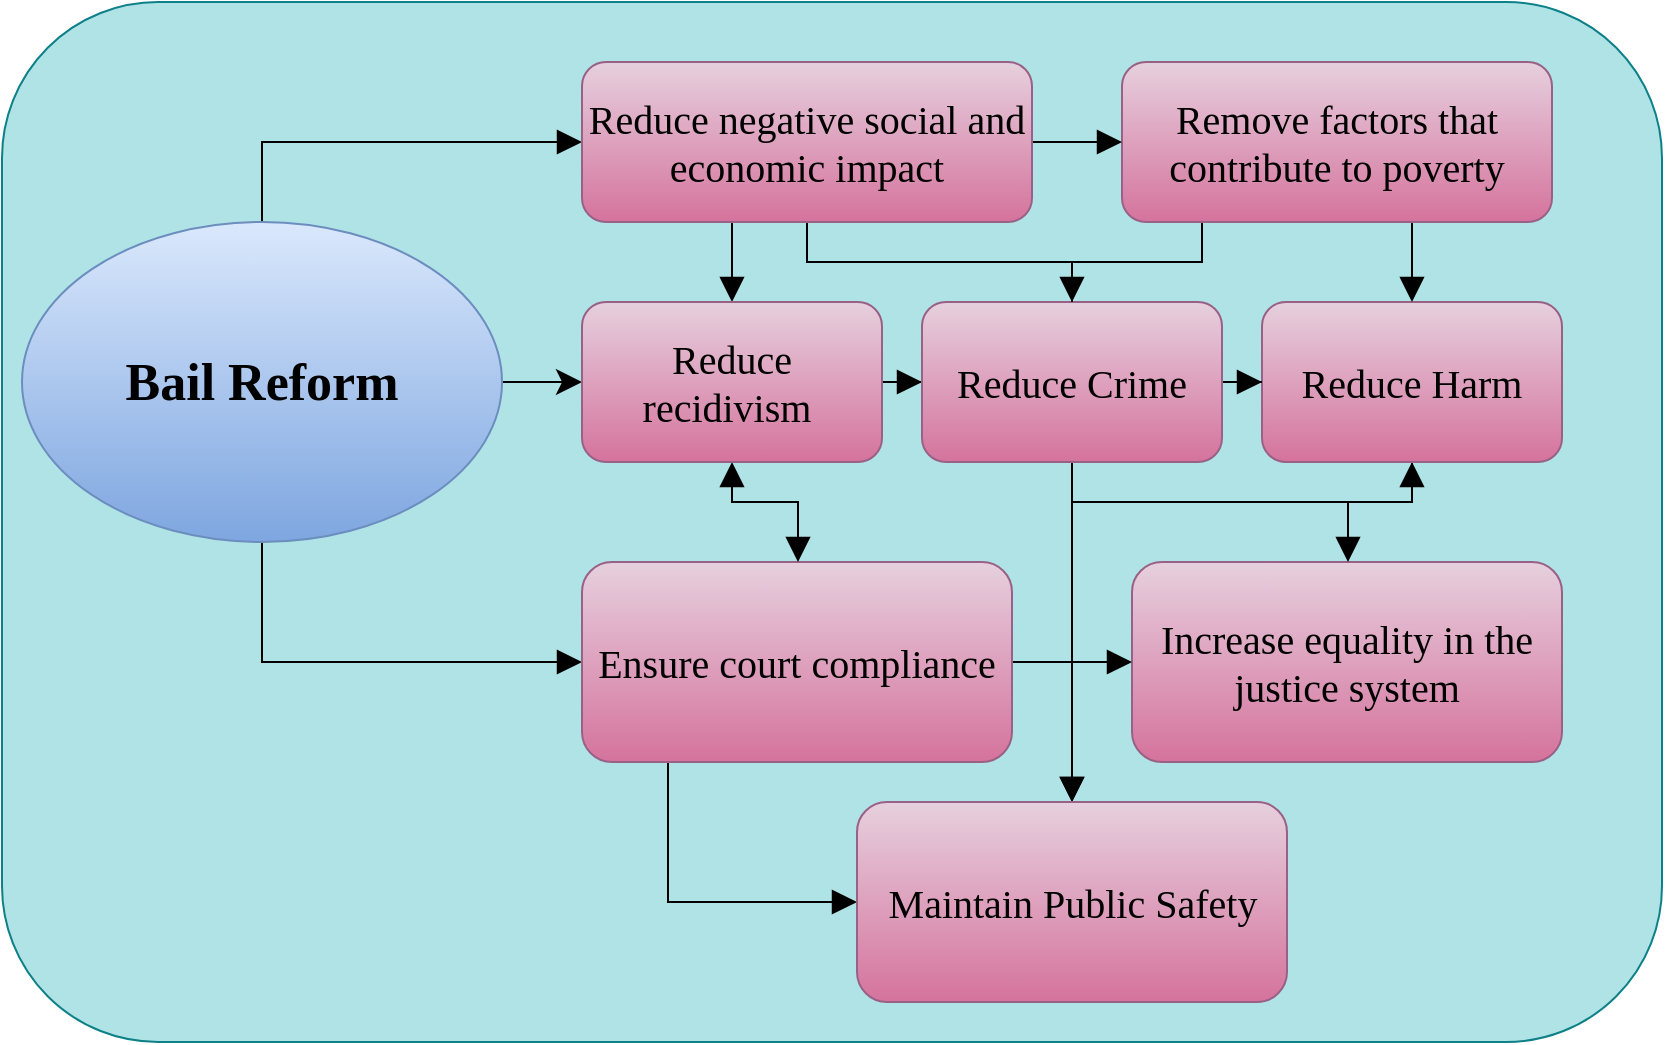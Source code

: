 <mxfile version="20.8.10" type="device"><diagram id="C5RBs43oDa-KdzZeNtuy" name="Page-1"><mxGraphModel dx="1036" dy="1776" grid="1" gridSize="10" guides="1" tooltips="1" connect="1" arrows="1" fold="1" page="1" pageScale="1" pageWidth="827" pageHeight="1169" math="0" shadow="0"><root><mxCell id="WIyWlLk6GJQsqaUBKTNV-0"/><mxCell id="WIyWlLk6GJQsqaUBKTNV-1" parent="WIyWlLk6GJQsqaUBKTNV-0"/><mxCell id="Qbljjmio5SMRVjwgsayw-72" value="" style="rounded=1;whiteSpace=wrap;html=1;fontFamily=Georgia;fontSize=20;fillColor=#b0e3e6;strokeColor=#0e8088;" vertex="1" parent="WIyWlLk6GJQsqaUBKTNV-1"><mxGeometry y="-90" width="830" height="520" as="geometry"/></mxCell><mxCell id="Qbljjmio5SMRVjwgsayw-20" value="" style="edgeStyle=orthogonalEdgeStyle;rounded=0;orthogonalLoop=1;jettySize=auto;html=1;fontFamily=Georgia;fontSize=20;endSize=10;" edge="1" parent="WIyWlLk6GJQsqaUBKTNV-1" source="Qbljjmio5SMRVjwgsayw-3" target="Qbljjmio5SMRVjwgsayw-7"><mxGeometry relative="1" as="geometry"/></mxCell><mxCell id="Qbljjmio5SMRVjwgsayw-68" style="edgeStyle=orthogonalEdgeStyle;rounded=0;orthogonalLoop=1;jettySize=auto;html=1;fontFamily=Georgia;fontSize=20;startArrow=none;startFill=0;endArrow=block;endFill=1;startSize=10;endSize=10;" edge="1" parent="WIyWlLk6GJQsqaUBKTNV-1" source="Qbljjmio5SMRVjwgsayw-3" target="Qbljjmio5SMRVjwgsayw-5"><mxGeometry relative="1" as="geometry"><Array as="points"><mxPoint x="130" y="240"/></Array></mxGeometry></mxCell><mxCell id="Qbljjmio5SMRVjwgsayw-82" style="edgeStyle=orthogonalEdgeStyle;rounded=0;orthogonalLoop=1;jettySize=auto;html=1;fontFamily=Georgia;fontSize=20;startArrow=none;startFill=0;endArrow=block;endFill=1;startSize=10;endSize=10;" edge="1" parent="WIyWlLk6GJQsqaUBKTNV-1" source="Qbljjmio5SMRVjwgsayw-3" target="Qbljjmio5SMRVjwgsayw-75"><mxGeometry relative="1" as="geometry"><Array as="points"><mxPoint x="130" y="-20"/></Array></mxGeometry></mxCell><mxCell id="Qbljjmio5SMRVjwgsayw-3" value="&lt;font size=&quot;1&quot; face=&quot;Georgia&quot;&gt;&lt;b style=&quot;font-size: 26px;&quot;&gt;Bail Reform&lt;/b&gt;&lt;/font&gt;" style="ellipse;whiteSpace=wrap;html=1;fillColor=#dae8fc;strokeColor=#6c8ebf;gradientColor=#7ea6e0;" vertex="1" parent="WIyWlLk6GJQsqaUBKTNV-1"><mxGeometry x="10" y="20" width="240" height="160" as="geometry"/></mxCell><mxCell id="Qbljjmio5SMRVjwgsayw-4" value="Increase equality in the justice system" style="rounded=1;whiteSpace=wrap;html=1;fontFamily=Georgia;fontSize=20;fillColor=#e6d0de;gradientColor=#d5739d;strokeColor=#996185;" vertex="1" parent="WIyWlLk6GJQsqaUBKTNV-1"><mxGeometry x="565" y="190" width="215" height="100" as="geometry"/></mxCell><mxCell id="Qbljjmio5SMRVjwgsayw-27" style="edgeStyle=orthogonalEdgeStyle;rounded=0;orthogonalLoop=1;jettySize=auto;html=1;fontFamily=Georgia;fontSize=20;endArrow=block;endFill=1;endSize=10;" edge="1" parent="WIyWlLk6GJQsqaUBKTNV-1" source="Qbljjmio5SMRVjwgsayw-5" target="Qbljjmio5SMRVjwgsayw-11"><mxGeometry relative="1" as="geometry"><Array as="points"><mxPoint x="333" y="360"/></Array></mxGeometry></mxCell><mxCell id="Qbljjmio5SMRVjwgsayw-54" style="edgeStyle=orthogonalEdgeStyle;rounded=0;orthogonalLoop=1;jettySize=auto;html=1;fontFamily=Georgia;fontSize=20;endArrow=block;endFill=1;endSize=10;" edge="1" parent="WIyWlLk6GJQsqaUBKTNV-1" source="Qbljjmio5SMRVjwgsayw-5" target="Qbljjmio5SMRVjwgsayw-4"><mxGeometry relative="1" as="geometry"/></mxCell><mxCell id="Qbljjmio5SMRVjwgsayw-5" value="Ensure court compliance" style="rounded=1;whiteSpace=wrap;html=1;fontFamily=Georgia;fontSize=20;fillColor=#e6d0de;gradientColor=#d5739d;strokeColor=#996185;" vertex="1" parent="WIyWlLk6GJQsqaUBKTNV-1"><mxGeometry x="290" y="190" width="215" height="100" as="geometry"/></mxCell><mxCell id="Qbljjmio5SMRVjwgsayw-71" value="" style="edgeStyle=orthogonalEdgeStyle;rounded=0;orthogonalLoop=1;jettySize=auto;html=1;fontFamily=Georgia;fontSize=20;startArrow=block;startFill=1;endArrow=block;endFill=1;startSize=10;endSize=10;" edge="1" parent="WIyWlLk6GJQsqaUBKTNV-1" source="Qbljjmio5SMRVjwgsayw-6" target="Qbljjmio5SMRVjwgsayw-4"><mxGeometry relative="1" as="geometry"><Array as="points"><mxPoint x="705" y="160"/><mxPoint x="673" y="160"/></Array></mxGeometry></mxCell><mxCell id="Qbljjmio5SMRVjwgsayw-83" style="edgeStyle=orthogonalEdgeStyle;rounded=0;orthogonalLoop=1;jettySize=auto;html=1;fontFamily=Georgia;fontSize=20;startArrow=none;startFill=0;endArrow=block;endFill=1;startSize=10;endSize=10;movable=1;resizable=1;rotatable=1;deletable=1;editable=1;connectable=1;jumpStyle=none;" edge="1" parent="WIyWlLk6GJQsqaUBKTNV-1" source="Qbljjmio5SMRVjwgsayw-6" target="Qbljjmio5SMRVjwgsayw-11"><mxGeometry relative="1" as="geometry"><Array as="points"><mxPoint x="705" y="160"/><mxPoint x="535" y="160"/></Array></mxGeometry></mxCell><mxCell id="Qbljjmio5SMRVjwgsayw-6" value="Reduce Harm" style="rounded=1;whiteSpace=wrap;html=1;fontFamily=Georgia;fontSize=20;fillColor=#e6d0de;gradientColor=#d5739d;strokeColor=#996185;" vertex="1" parent="WIyWlLk6GJQsqaUBKTNV-1"><mxGeometry x="630" y="60" width="150" height="80" as="geometry"/></mxCell><mxCell id="Qbljjmio5SMRVjwgsayw-51" value="" style="edgeStyle=orthogonalEdgeStyle;rounded=0;orthogonalLoop=1;jettySize=auto;html=1;fontFamily=Georgia;fontSize=20;endArrow=block;endFill=1;endSize=10;" edge="1" parent="WIyWlLk6GJQsqaUBKTNV-1" source="Qbljjmio5SMRVjwgsayw-7" target="Qbljjmio5SMRVjwgsayw-8"><mxGeometry relative="1" as="geometry"/></mxCell><mxCell id="Qbljjmio5SMRVjwgsayw-70" value="" style="edgeStyle=orthogonalEdgeStyle;rounded=0;orthogonalLoop=1;jettySize=auto;html=1;fontFamily=Georgia;fontSize=20;startArrow=block;startFill=1;endArrow=block;endFill=1;startSize=10;endSize=10;" edge="1" parent="WIyWlLk6GJQsqaUBKTNV-1" source="Qbljjmio5SMRVjwgsayw-7" target="Qbljjmio5SMRVjwgsayw-5"><mxGeometry relative="1" as="geometry"><Array as="points"><mxPoint x="365" y="160"/><mxPoint x="398" y="160"/></Array></mxGeometry></mxCell><mxCell id="Qbljjmio5SMRVjwgsayw-79" value="" style="edgeStyle=orthogonalEdgeStyle;rounded=0;orthogonalLoop=1;jettySize=auto;html=1;fontFamily=Georgia;fontSize=20;startArrow=block;startFill=1;endArrow=none;endFill=0;startSize=10;endSize=10;" edge="1" parent="WIyWlLk6GJQsqaUBKTNV-1" source="Qbljjmio5SMRVjwgsayw-7" target="Qbljjmio5SMRVjwgsayw-75"><mxGeometry relative="1" as="geometry"><Array as="points"><mxPoint x="365" y="30"/><mxPoint x="365" y="30"/></Array></mxGeometry></mxCell><mxCell id="Qbljjmio5SMRVjwgsayw-7" value="Reduce recidivism&amp;nbsp;" style="rounded=1;whiteSpace=wrap;html=1;fontFamily=Georgia;fontSize=20;fillColor=#e6d0de;gradientColor=#d5739d;strokeColor=#996185;" vertex="1" parent="WIyWlLk6GJQsqaUBKTNV-1"><mxGeometry x="290" y="60" width="150" height="80" as="geometry"/></mxCell><mxCell id="Qbljjmio5SMRVjwgsayw-52" value="" style="edgeStyle=orthogonalEdgeStyle;rounded=0;orthogonalLoop=1;jettySize=auto;html=1;fontFamily=Georgia;fontSize=20;endArrow=block;endFill=1;endSize=10;" edge="1" parent="WIyWlLk6GJQsqaUBKTNV-1" source="Qbljjmio5SMRVjwgsayw-8" target="Qbljjmio5SMRVjwgsayw-6"><mxGeometry relative="1" as="geometry"/></mxCell><mxCell id="Qbljjmio5SMRVjwgsayw-53" style="edgeStyle=orthogonalEdgeStyle;rounded=0;orthogonalLoop=1;jettySize=auto;html=1;fontFamily=Georgia;fontSize=20;endArrow=block;endFill=1;endSize=10;" edge="1" parent="WIyWlLk6GJQsqaUBKTNV-1" source="Qbljjmio5SMRVjwgsayw-8" target="Qbljjmio5SMRVjwgsayw-11"><mxGeometry relative="1" as="geometry"/></mxCell><mxCell id="Qbljjmio5SMRVjwgsayw-8" value="Reduce Crime" style="rounded=1;whiteSpace=wrap;html=1;fontFamily=Georgia;fontSize=20;fillColor=#e6d0de;gradientColor=#d5739d;strokeColor=#996185;" vertex="1" parent="WIyWlLk6GJQsqaUBKTNV-1"><mxGeometry x="460" y="60" width="150" height="80" as="geometry"/></mxCell><mxCell id="Qbljjmio5SMRVjwgsayw-11" value="Maintain Public Safety" style="rounded=1;whiteSpace=wrap;html=1;fontFamily=Georgia;fontSize=20;fillColor=#e6d0de;gradientColor=#d5739d;strokeColor=#996185;" vertex="1" parent="WIyWlLk6GJQsqaUBKTNV-1"><mxGeometry x="427.5" y="310" width="215" height="100" as="geometry"/></mxCell><mxCell id="Qbljjmio5SMRVjwgsayw-61" style="edgeStyle=orthogonalEdgeStyle;rounded=0;orthogonalLoop=1;jettySize=auto;html=1;entryX=0.5;entryY=0;entryDx=0;entryDy=0;fontFamily=Georgia;fontSize=20;startArrow=none;startFill=0;endArrow=block;endFill=1;startSize=10;endSize=10;" edge="1" parent="WIyWlLk6GJQsqaUBKTNV-1" source="Qbljjmio5SMRVjwgsayw-57" target="Qbljjmio5SMRVjwgsayw-8"><mxGeometry relative="1" as="geometry"><Array as="points"><mxPoint x="600" y="40"/><mxPoint x="535" y="40"/></Array></mxGeometry></mxCell><mxCell id="Qbljjmio5SMRVjwgsayw-62" style="edgeStyle=orthogonalEdgeStyle;rounded=0;orthogonalLoop=1;jettySize=auto;html=1;entryX=0.5;entryY=0;entryDx=0;entryDy=0;fontFamily=Georgia;fontSize=20;startArrow=none;startFill=0;endArrow=block;endFill=1;startSize=10;endSize=10;" edge="1" parent="WIyWlLk6GJQsqaUBKTNV-1" source="Qbljjmio5SMRVjwgsayw-57" target="Qbljjmio5SMRVjwgsayw-6"><mxGeometry relative="1" as="geometry"><Array as="points"><mxPoint x="705" y="-20"/></Array></mxGeometry></mxCell><mxCell id="Qbljjmio5SMRVjwgsayw-57" value="Remove factors that contribute to poverty" style="rounded=1;whiteSpace=wrap;html=1;fontFamily=Georgia;fontSize=20;fillColor=#e6d0de;gradientColor=#d5739d;strokeColor=#996185;" vertex="1" parent="WIyWlLk6GJQsqaUBKTNV-1"><mxGeometry x="560" y="-60" width="215" height="80" as="geometry"/></mxCell><mxCell id="Qbljjmio5SMRVjwgsayw-77" style="edgeStyle=orthogonalEdgeStyle;rounded=0;orthogonalLoop=1;jettySize=auto;html=1;entryX=0;entryY=0.5;entryDx=0;entryDy=0;fontFamily=Georgia;fontSize=20;startArrow=none;startFill=0;endArrow=block;endFill=1;startSize=10;endSize=10;" edge="1" parent="WIyWlLk6GJQsqaUBKTNV-1" source="Qbljjmio5SMRVjwgsayw-75" target="Qbljjmio5SMRVjwgsayw-57"><mxGeometry relative="1" as="geometry"/></mxCell><mxCell id="Qbljjmio5SMRVjwgsayw-81" style="edgeStyle=orthogonalEdgeStyle;rounded=0;orthogonalLoop=1;jettySize=auto;html=1;fontFamily=Georgia;fontSize=20;startArrow=none;startFill=0;endArrow=none;endFill=0;startSize=10;endSize=10;" edge="1" parent="WIyWlLk6GJQsqaUBKTNV-1" source="Qbljjmio5SMRVjwgsayw-75" target="Qbljjmio5SMRVjwgsayw-8"><mxGeometry relative="1" as="geometry"/></mxCell><mxCell id="Qbljjmio5SMRVjwgsayw-75" value="Reduce negative social and economic impact" style="rounded=1;whiteSpace=wrap;html=1;fontFamily=Georgia;fontSize=20;fillColor=#e6d0de;gradientColor=#d5739d;strokeColor=#996185;" vertex="1" parent="WIyWlLk6GJQsqaUBKTNV-1"><mxGeometry x="290" y="-60" width="225" height="80" as="geometry"/></mxCell></root></mxGraphModel></diagram></mxfile>